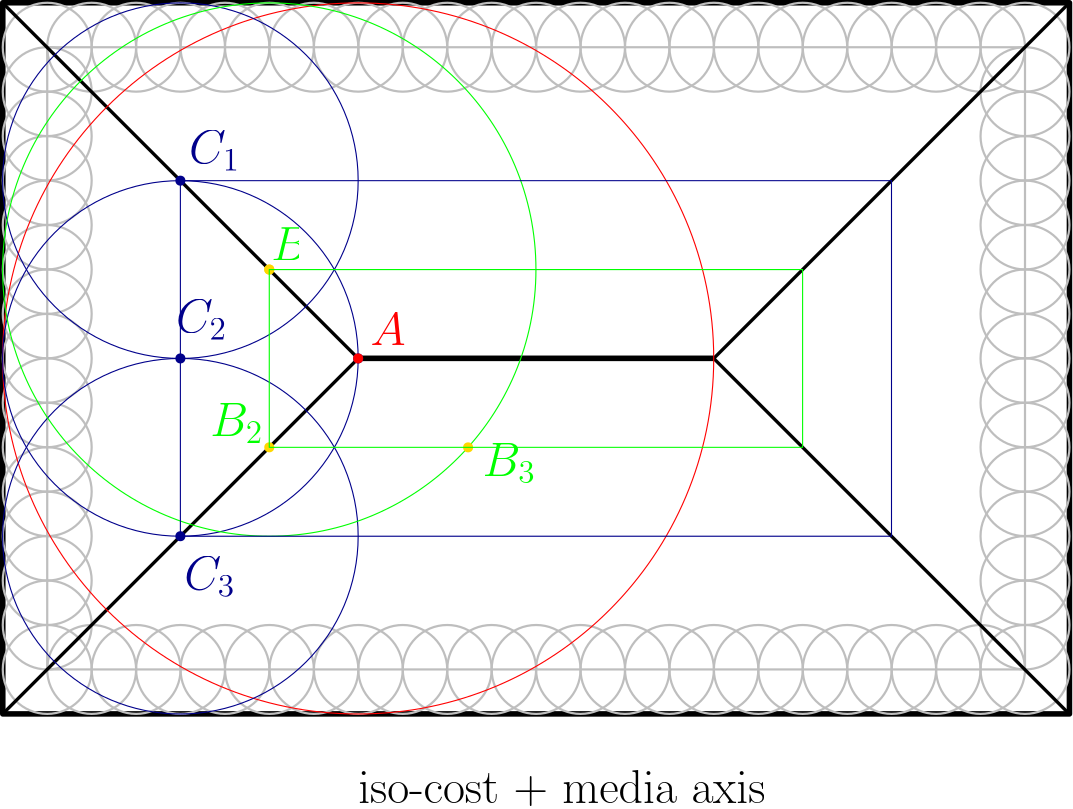 <?xml version="1.0"?>
<!DOCTYPE ipe SYSTEM "ipe.dtd">
<ipe version="70005" creator="Ipe 7.1.4">
<info created="D:20140708021033" modified="D:20140708021033"/>
<ipestyle name="basic">
<symbol name="arrow/arc(spx)">
<path stroke="sym-stroke" fill="sym-stroke" pen="sym-pen">
0 0 m
-1 0.333 l
-1 -0.333 l
h
</path>
</symbol>
<symbol name="arrow/farc(spx)">
<path stroke="sym-stroke" fill="white" pen="sym-pen">
0 0 m
-1 0.333 l
-1 -0.333 l
h
</path>
</symbol>
<symbol name="mark/circle(sx)" transformations="translations">
<path fill="sym-stroke">
0.6 0 0 0.6 0 0 e
0.4 0 0 0.4 0 0 e
</path>
</symbol>
<symbol name="mark/disk(sx)" transformations="translations">
<path fill="sym-stroke">
0.6 0 0 0.6 0 0 e
</path>
</symbol>
<symbol name="mark/fdisk(sfx)" transformations="translations">
<group>
<path fill="sym-fill">
0.5 0 0 0.5 0 0 e
</path>
<path fill="sym-stroke" fillrule="eofill">
0.6 0 0 0.6 0 0 e
0.4 0 0 0.4 0 0 e
</path>
</group>
</symbol>
<symbol name="mark/box(sx)" transformations="translations">
<path fill="sym-stroke" fillrule="eofill">
-0.6 -0.6 m
0.6 -0.6 l
0.6 0.6 l
-0.6 0.6 l
h
-0.4 -0.4 m
0.4 -0.4 l
0.4 0.4 l
-0.4 0.4 l
h
</path>
</symbol>
<symbol name="mark/square(sx)" transformations="translations">
<path fill="sym-stroke">
-0.6 -0.6 m
0.6 -0.6 l
0.6 0.6 l
-0.6 0.6 l
h
</path>
</symbol>
<symbol name="mark/fsquare(sfx)" transformations="translations">
<group>
<path fill="sym-fill">
-0.5 -0.5 m
0.5 -0.5 l
0.5 0.5 l
-0.5 0.5 l
h
</path>
<path fill="sym-stroke" fillrule="eofill">
-0.6 -0.6 m
0.6 -0.6 l
0.6 0.6 l
-0.6 0.6 l
h
-0.4 -0.4 m
0.4 -0.4 l
0.4 0.4 l
-0.4 0.4 l
h
</path>
</group>
</symbol>
<symbol name="mark/cross(sx)" transformations="translations">
<group>
<path fill="sym-stroke">
-0.43 -0.57 m
0.57 0.43 l
0.43 0.57 l
-0.57 -0.43 l
h
</path>
<path fill="sym-stroke">
-0.43 0.57 m
0.57 -0.43 l
0.43 -0.57 l
-0.57 0.43 l
h
</path>
</group>
</symbol>
<symbol name="arrow/fnormal(spx)">
<path stroke="sym-stroke" fill="white" pen="sym-pen">
0 0 m
-1 0.333 l
-1 -0.333 l
h
</path>
</symbol>
<symbol name="arrow/pointed(spx)">
<path stroke="sym-stroke" fill="sym-stroke" pen="sym-pen">
0 0 m
-1 0.333 l
-0.8 0 l
-1 -0.333 l
h
</path>
</symbol>
<symbol name="arrow/fpointed(spx)">
<path stroke="sym-stroke" fill="white" pen="sym-pen">
0 0 m
-1 0.333 l
-0.8 0 l
-1 -0.333 l
h
</path>
</symbol>
<symbol name="arrow/linear(spx)">
<path stroke="sym-stroke" pen="sym-pen">
-1 0.333 m
0 0 l
-1 -0.333 l
</path>
</symbol>
<symbol name="arrow/fdouble(spx)">
<path stroke="sym-stroke" fill="white" pen="sym-pen">
0 0 m
-1 0.333 l
-1 -0.333 l
h
-1 0 m
-2 0.333 l
-2 -0.333 l
h
</path>
</symbol>
<symbol name="arrow/double(spx)">
<path stroke="sym-stroke" fill="sym-stroke" pen="sym-pen">
0 0 m
-1 0.333 l
-1 -0.333 l
h
-1 0 m
-2 0.333 l
-2 -0.333 l
h
</path>
</symbol>
<pen name="heavier" value="0.8"/>
<pen name="fat" value="1.2"/>
<pen name="ultrafat" value="2"/>
<symbolsize name="large" value="5"/>
<symbolsize name="small" value="2"/>
<symbolsize name="tiny" value="1.1"/>
<arrowsize name="large" value="10"/>
<arrowsize name="small" value="5"/>
<arrowsize name="tiny" value="3"/>
<color name="red" value="1 0 0"/>
<color name="green" value="0 1 0"/>
<color name="blue" value="0 0 1"/>
<color name="yellow" value="1 1 0"/>
<color name="orange" value="1 0.647 0"/>
<color name="gold" value="1 0.843 0"/>
<color name="purple" value="0.627 0.125 0.941"/>
<color name="gray" value="0.745"/>
<color name="brown" value="0.647 0.165 0.165"/>
<color name="navy" value="0 0 0.502"/>
<color name="pink" value="1 0.753 0.796"/>
<color name="seagreen" value="0.18 0.545 0.341"/>
<color name="turquoise" value="0.251 0.878 0.816"/>
<color name="violet" value="0.933 0.51 0.933"/>
<color name="darkblue" value="0 0 0.545"/>
<color name="darkcyan" value="0 0.545 0.545"/>
<color name="darkgray" value="0.663"/>
<color name="darkgreen" value="0 0.392 0"/>
<color name="darkmagenta" value="0.545 0 0.545"/>
<color name="darkorange" value="1 0.549 0"/>
<color name="darkred" value="0.545 0 0"/>
<color name="lightblue" value="0.678 0.847 0.902"/>
<color name="lightcyan" value="0.878 1 1"/>
<color name="lightgray" value="0.827"/>
<color name="lightgreen" value="0.565 0.933 0.565"/>
<color name="lightyellow" value="1 1 0.878"/>
<dashstyle name="dashed" value="[4] 0"/>
<dashstyle name="dotted" value="[1 3] 0"/>
<dashstyle name="dash dotted" value="[4 2 1 2] 0"/>
<dashstyle name="dash dot dotted" value="[4 2 1 2 1 2] 0"/>
<textsize name="large" value="\large"/>
<textsize name="Large" value="\Large"/>
<textsize name="LARGE" value="\LARGE"/>
<textsize name="huge" value="\huge"/>
<textsize name="Huge" value="\Huge"/>
<textsize name="small" value="\small"/>
<textsize name="footnote" value="\footnotesize"/>
<textsize name="tiny" value="\tiny"/>
<textstyle name="center" begin="\begin{center}" end="\end{center}"/>
<textstyle name="itemize" begin="\begin{itemize}" end="\end{itemize}"/>
<textstyle name="item" begin="\begin{itemize}\item{}" end="\end{itemize}"/>
<gridsize name="4 pts" value="4"/>
<gridsize name="8 pts (~3 mm)" value="8"/>
<gridsize name="16 pts (~6 mm)" value="16"/>
<gridsize name="32 pts (~12 mm)" value="32"/>
<gridsize name="10 pts (~3.5 mm)" value="10"/>
<gridsize name="20 pts (~7 mm)" value="20"/>
<gridsize name="14 pts (~5 mm)" value="14"/>
<gridsize name="28 pts (~10 mm)" value="28"/>
<gridsize name="56 pts (~20 mm)" value="56"/>
<anglesize name="90 deg" value="90"/>
<anglesize name="60 deg" value="60"/>
<anglesize name="45 deg" value="45"/>
<anglesize name="30 deg" value="30"/>
<anglesize name="22.5 deg" value="22.5"/>
<tiling name="falling" angle="-60" step="4" width="1"/>
<tiling name="rising" angle="30" step="4" width="1"/>
</ipestyle>
<page>
<layer name="alpha"/>
<view layers="alpha" active="alpha"/>
<path layer="alpha" matrix="1 0 0 1 0.0617 384.039" stroke="black" pen="ultrafat">
128 448 m
128 192 l
512 192 l
512 448 l
h
</path>
<path matrix="1 0 0 1 0.0617 384.039" stroke="black" pen="ultrafat">
256 320 m
384 320 l
</path>
<path matrix="1 0 0 1 0.0617 384.039" stroke="gray" pen="heavier">
144 432 m
144 208 l
496 208 l
496 432 l
h
</path>
<path matrix="1 0 0 1 0.0617 384.039" stroke="gray" pen="heavier">
16 0 0 16 144 432 e
</path>
<path matrix="1 0 0 1 0.0617 384.039" stroke="gray" pen="heavier">
16 0 0 16 176 432 e
</path>
<path matrix="1 0 0 1 0.0617 384.039" stroke="gray" pen="heavier">
16 0 0 16 208 432 e
</path>
<path matrix="1 0 0 1 0.0617 384.039" stroke="gray" pen="heavier">
16 0 0 16 240 432 e
</path>
<path matrix="1 0 0 1 0.0617 384.039" stroke="gray" pen="heavier">
16 0 0 16 272 432 e
</path>
<path matrix="1 0 0 1 0.0617 384.039" stroke="gray" pen="heavier">
16 0 0 16 304 432 e
</path>
<path matrix="1 0 0 1 0.0617 384.039" stroke="gray" pen="heavier">
16 0 0 16 336 432 e
</path>
<path matrix="1 0 0 1 0.0617 384.039" stroke="gray" pen="heavier">
16 0 0 16 368 432 e
</path>
<path matrix="1 0 0 1 0.0617 384.039" stroke="gray" pen="heavier">
16 0 0 16 400 432 e
</path>
<path matrix="1 0 0 1 0.0617 384.039" stroke="gray" pen="heavier">
16 0 0 16 432 432 e
</path>
<path matrix="1 0 0 1 0.0617 384.039" stroke="gray" pen="heavier">
16 0 0 16 464 432 e
</path>
<path matrix="1 0 0 1 0.0617 384.039" stroke="gray" pen="heavier">
16 0 0 16 496 432 e
</path>
<path matrix="1 0 0 1 0.0617 384.039" stroke="gray" pen="heavier">
16 0 0 16 160 432 e
</path>
<path matrix="1 0 0 1 0.0617 384.039" stroke="gray" pen="heavier">
16 0 0 16 192 432 e
</path>
<path matrix="1 0 0 1 0.0617 384.039" stroke="gray" pen="heavier">
16 0 0 16 224 432 e
</path>
<path matrix="1 0 0 1 0.0617 384.039" stroke="gray" pen="heavier">
16 0 0 16 256 432 e
</path>
<path matrix="1 0 0 1 0.0617 384.039" stroke="gray" pen="heavier">
16 0 0 16 288 432 e
</path>
<path matrix="1 0 0 1 0.0617 384.039" stroke="gray" pen="heavier">
16 0 0 16 320 432 e
</path>
<path matrix="1 0 0 1 0.0617 384.039" stroke="gray" pen="heavier">
16 0 0 16 352 432 e
</path>
<path matrix="1 0 0 1 0.0617 384.039" stroke="gray" pen="heavier">
16 0 0 16 384 432 e
</path>
<path matrix="1 0 0 1 0.0617 384.039" stroke="gray" pen="heavier">
16 0 0 16 416 432 e
</path>
<path matrix="1 0 0 1 0.0617 384.039" stroke="gray" pen="heavier">
16 0 0 16 448 432 e
</path>
<path matrix="1 0 0 1 0.0617 384.039" stroke="gray" pen="heavier">
16 0 0 16 480 432 e
</path>
<path matrix="1 0 0 1 0.0617 384.039" stroke="gray" pen="heavier">
16 0 0 16 496 416 e
</path>
<path matrix="1 0 0 1 0.0617 384.039" stroke="gray" pen="heavier">
16 0 0 16 496 400 e
</path>
<path matrix="1 0 0 1 0.0617 384.039" stroke="gray" pen="heavier">
16 0 0 16 496 384 e
</path>
<path matrix="1 0 0 1 0.0617 384.039" stroke="gray" pen="heavier">
16 0 0 16 496 368 e
</path>
<path matrix="1 0 0 1 0.0617 384.039" stroke="gray" pen="heavier">
16 0 0 16 496 352 e
</path>
<path matrix="1 0 0 1 0.0617 384.039" stroke="gray" pen="heavier">
16 0 0 16 496 336 e
</path>
<path matrix="1 0 0 1 0.0617 384.039" stroke="gray" pen="heavier">
16 0 0 16 496 320 e
</path>
<path matrix="1 0 0 1 0.0617 384.039" stroke="gray" pen="heavier">
16 0 0 16 496 304 e
</path>
<path matrix="1 0 0 1 0.0617 384.039" stroke="gray" pen="heavier">
16 0 0 16 496 288 e
</path>
<path matrix="1 0 0 1 0.0617 384.039" stroke="gray" pen="heavier">
16 0 0 16 496 272 e
</path>
<path matrix="1 0 0 1 0.0617 384.039" stroke="gray" pen="heavier">
16 0 0 16 496 256 e
</path>
<path matrix="1 0 0 1 0.0617 384.039" stroke="gray" pen="heavier">
16 0 0 16 496 240 e
</path>
<path matrix="1 0 0 1 0.0617 384.039" stroke="gray" pen="heavier">
16 0 0 16 496 224 e
</path>
<path matrix="1 0 0 1 0.0617 384.039" stroke="gray" pen="heavier">
16 0 0 16 496 208 e
</path>
<path matrix="1 0 0 1 0.0617 384.039" stroke="gray" pen="heavier">
16 0 0 16 480 208 e
</path>
<path matrix="1 0 0 1 0.0617 384.039" stroke="gray" pen="heavier">
16 0 0 16 464 208 e
</path>
<path matrix="1 0 0 1 0.0617 384.039" stroke="gray" pen="heavier">
16 0 0 16 448 208 e
</path>
<path matrix="1 0 0 1 0.0617 384.039" stroke="gray" pen="heavier">
16 0 0 16 432 208 e
</path>
<path matrix="1 0 0 1 0.0617 384.039" stroke="gray" pen="heavier">
16 0 0 16 416 208 e
</path>
<path matrix="1 0 0 1 0.0617 384.039" stroke="gray" pen="heavier">
16 0 0 16 400 208 e
</path>
<path matrix="1 0 0 1 0.0617 384.039" stroke="gray" pen="heavier">
16 0 0 16 384 208 e
</path>
<path matrix="1 0 0 1 0.0617 384.039" stroke="gray" pen="heavier">
16 0 0 16 368 208 e
</path>
<path matrix="1 0 0 1 0.0617 384.039" stroke="gray" pen="heavier">
16 0 0 16 352 208 e
</path>
<path matrix="1 0 0 1 0.0617 384.039" stroke="gray" pen="heavier">
16 0 0 16 336 208 e
</path>
<path matrix="1 0 0 1 0.0617 384.039" stroke="gray" pen="heavier">
16 0 0 16 320 208 e
</path>
<path matrix="1 0 0 1 0.0617 384.039" stroke="gray" pen="heavier">
16 0 0 16 304 208 e
</path>
<path matrix="1 0 0 1 0.0617 384.039" stroke="gray" pen="heavier">
16 0 0 16 288 208 e
</path>
<path matrix="1 0 0 1 0.0617 384.039" stroke="gray" pen="heavier">
16 0 0 16 272 208 e
</path>
<path matrix="1 0 0 1 0.0617 384.039" stroke="gray" pen="heavier">
16 0 0 16 256 208 e
</path>
<path matrix="1 0 0 1 0.0617 384.039" stroke="gray" pen="heavier">
16 0 0 16 240 208 e
</path>
<path matrix="1 0 0 1 0.0617 384.039" stroke="gray" pen="heavier">
16 0 0 16 224 208 e
</path>
<path matrix="1 0 0 1 0.0617 384.039" stroke="gray" pen="heavier">
16 0 0 16 208 208 e
</path>
<path matrix="1 0 0 1 0.0617 384.039" stroke="gray" pen="heavier">
16 0 0 16 192 208 e
</path>
<path matrix="1 0 0 1 0.0617 384.039" stroke="gray" pen="heavier">
16 0 0 16 176 208 e
</path>
<path matrix="1 0 0 1 0.0617 384.039" stroke="gray" pen="heavier">
16 0 0 16 160 208 e
</path>
<path matrix="1 0 0 1 0.0617 384.039" stroke="gray" pen="heavier">
16 0 0 16 144 208 e
</path>
<path matrix="1 0 0 1 0.0617 384.039" stroke="gray" pen="heavier">
16 0 0 16 144 224 e
</path>
<path matrix="1 0 0 1 0.0617 384.039" stroke="gray" pen="heavier">
16 0 0 16 144 240 e
</path>
<path matrix="1 0 0 1 0.0617 384.039" stroke="gray" pen="heavier">
16 0 0 16 144 256 e
</path>
<path matrix="1 0 0 1 0.0617 384.039" stroke="gray" pen="heavier">
16 0 0 16 144 272 e
</path>
<path matrix="1 0 0 1 0.0617 384.039" stroke="gray" pen="heavier">
16 0 0 16 144 288 e
</path>
<path matrix="1 0 0 1 0.0617 384.039" stroke="gray" pen="heavier">
16 0 0 16 144 304 e
</path>
<path matrix="1 0 0 1 0.0617 384.039" stroke="gray" pen="heavier">
16 0 0 16 144 320 e
</path>
<path matrix="1 0 0 1 0.0617 384.039" stroke="gray" pen="heavier">
16 0 0 16 144 336 e
</path>
<path matrix="1 0 0 1 0.0617 384.039" stroke="gray" pen="heavier">
16 0 0 16 144 352 e
</path>
<path matrix="1 0 0 1 0.0617 384.039" stroke="gray" pen="heavier">
16 0 0 16 144 368 e
</path>
<path matrix="1 0 0 1 0.0617 384.039" stroke="gray" pen="heavier">
16 0 0 16 144 384 e
</path>
<path matrix="1 0 0 1 0.0617 384.039" stroke="gray" pen="heavier">
16 0 0 16 144 400 e
</path>
<path matrix="1 0 0 1 0.0617 384.039" stroke="gray" pen="heavier">
16 0 0 16 144 416 e
</path>
<path stroke="black" pen="fat">
128 832 m
256 704 l
128 576 l
</path>
<path stroke="black" pen="fat">
512 832 m
384 704 l
512 576 l
</path>
<text matrix="1 0 0 1 32 16" transformations="translations" pos="224 528" stroke="black" type="label" width="146.734" height="11.958" depth="1.09" valign="baseline" size="LARGE">iso-cost + media axis</text>
<path stroke="red">
128 0 0 128 256 704 e
</path>
<path stroke="darkblue">
64 0 0 64 192 768 e
</path>
<path stroke="darkblue">
64 0 0 64 192 640 e
</path>
<path stroke="darkblue">
64 0 0 64 192 704 e
</path>
<use name="mark/disk(sx)" pos="256 704" size="normal" stroke="darkblue"/>
<use name="mark/disk(sx)" pos="192 768" size="normal" stroke="darkblue"/>
<use name="mark/disk(sx)" pos="192 704" size="normal" stroke="darkblue"/>
<use name="mark/disk(sx)" pos="192 640" size="normal" stroke="darkblue"/>
<use name="mark/disk(sx)" pos="256 704" size="normal" stroke="red"/>
<path stroke="green">
96 0 0 96 224 736 e
</path>
<use name="mark/disk(sx)" pos="224 736" size="normal" stroke="gold"/>
<use name="mark/disk(sx)" pos="224 672" size="normal" stroke="gold"/>
<text matrix="1 0 0 1 4.46089 4.86642" transformations="translations" pos="256 704" stroke="red" type="label" width="12.636" height="11.764" depth="0" valign="baseline" size="LARGE">$A$</text>
<use name="mark/disk(sx)" pos="224 736" size="normal" stroke="gold"/>
<text matrix="1 0 0 1 0.685355 5.48284" transformations="translations" pos="224 736" stroke="green" type="minipage" width="10" height="9.666" depth="4.68" valign="baseline" size="LARGE">$B_{1}$</text>
<text matrix="1 0 0 1 -21.246 4.11213" transformations="translations" pos="224 672" stroke="green" type="label" width="19.157" height="11.766" depth="2.58" valign="baseline" size="LARGE">$B_2$</text>
<text matrix="1 0 0 1 3.1195 6.239" transformations="translations" pos="192 768" stroke="darkblue" type="label" width="18.411" height="11.766" depth="2.58" valign="baseline" size="LARGE">$C_1$</text>
<text matrix="1 0 0 1 -1.55975 9.35851" transformations="translations" pos="192 704" stroke="darkblue" type="label" width="18.411" height="11.766" depth="2.58" valign="baseline" size="LARGE">$C_2$</text>
<text matrix="1 0 0 1 1.37071 -19.1899" transformations="translations" pos="192 640" stroke="darkblue" type="label" width="18.411" height="11.766" depth="2.58" valign="baseline" size="LARGE">$C_3$</text>
<use name="mark/disk(sx)" pos="295.574 671.983" size="normal" stroke="gold"/>
<text matrix="1 0 0 1 3.71157 -8.27151" transformations="translations" pos="297.093 669.968" stroke="green" type="label" width="19.157" height="11.766" depth="2.58" valign="baseline" size="LARGE">$B_3$</text>
<path stroke="darkblue">
192 768 m
192 640 l
448 640 l
448 768 l
h
</path>
<path stroke="green">
224 736 m
224 672 l
416 672 l
416 736 l
h
</path>
<path stroke="black">
176 784 m
176 784 l
176 784 l
176 784 l
h
</path>
<path stroke="black">
176 784 m
176 784 l
176 784 l
176 784 l
h
</path>
</page>
</ipe>
